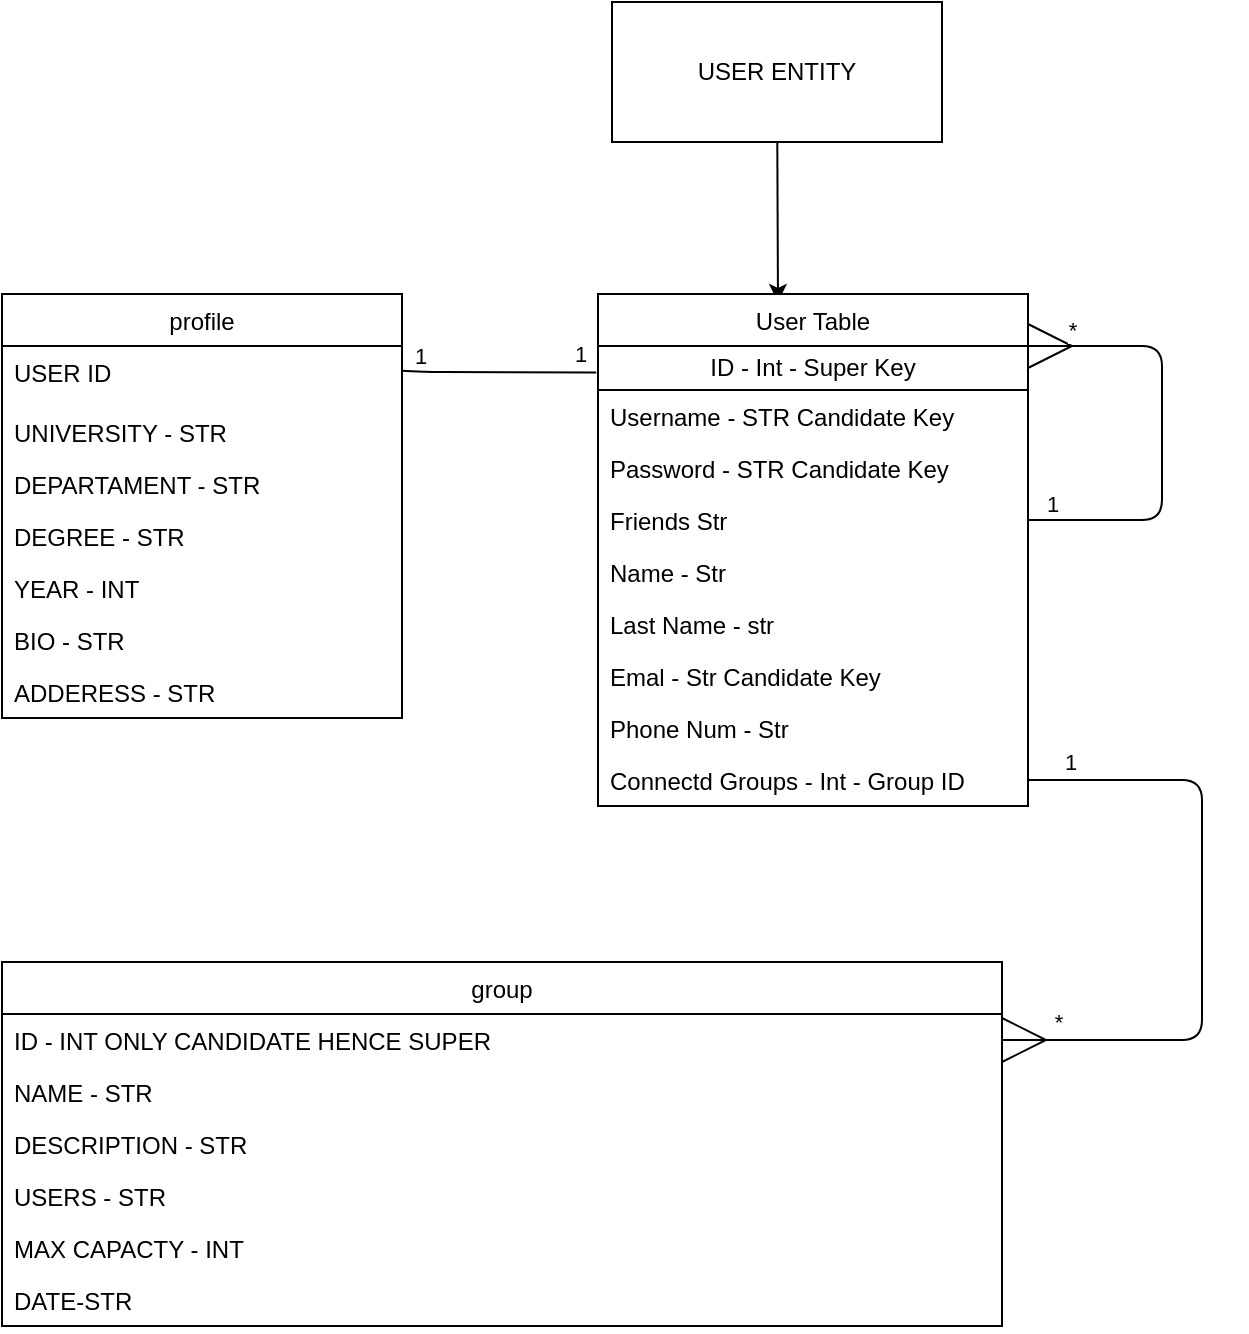 <mxfile>
    <diagram id="MQxsa0x2UIPvy5xY-XsA" name="Page-1">
        <mxGraphModel dx="719" dy="617" grid="1" gridSize="10" guides="1" tooltips="1" connect="1" arrows="1" fold="1" page="1" pageScale="1" pageWidth="850" pageHeight="1100" math="0" shadow="0">
            <root>
                <mxCell id="0"/>
                <mxCell id="1" parent="0"/>
                <mxCell id="94" value="group" style="swimlane;fontStyle=0;childLayout=stackLayout;horizontal=1;startSize=26;horizontalStack=0;resizeParent=1;resizeParentMax=0;resizeLast=0;collapsible=1;marginBottom=0;rounded=0;shadow=0;glass=0;comic=0;sketch=0;verticalAlign=top;" parent="1" vertex="1">
                    <mxGeometry x="20" y="560" width="500" height="182" as="geometry"/>
                </mxCell>
                <mxCell id="95" value="fun" style="swimlane;fontStyle=0;childLayout=stackLayout;horizontal=1;startSize=0;horizontalStack=0;resizeParent=1;resizeParentMax=0;resizeLast=0;collapsible=0;marginBottom=0;rounded=0;shadow=0;glass=0;comic=0;sketch=0;verticalAlign=top;swimlaneLine=0;swimlaneFillColor=none;fillColor=none;noLabel=1;overflow=visible;portConstraintRotation=0;snapToPoint=0;fixDash=0;perimeter=rectanglePerimeter;dropTarget=1;expand=0;deletable=1;" parent="94" vertex="1">
                    <mxGeometry y="26" width="500" height="156" as="geometry"/>
                </mxCell>
                <mxCell id="96" value="ID - INT ONLY CANDIDATE HENCE SUPER" style="text;strokeColor=none;fillColor=none;align=left;verticalAlign=top;spacingLeft=4;spacingRight=4;overflow=hidden;rotatable=0;points=[[0,0.5],[1,0.5]];portConstraint=eastwest;" parent="95" vertex="1">
                    <mxGeometry width="500" height="26" as="geometry"/>
                </mxCell>
                <mxCell id="97" value="NAME - STR" style="text;strokeColor=none;fillColor=none;align=left;verticalAlign=top;spacingLeft=4;spacingRight=4;overflow=hidden;rotatable=0;points=[[0,0.5],[1,0.5]];portConstraint=eastwest;" parent="95" vertex="1">
                    <mxGeometry y="26" width="500" height="26" as="geometry"/>
                </mxCell>
                <mxCell id="98" value="DESCRIPTION - STR" style="text;strokeColor=none;fillColor=none;align=left;verticalAlign=top;spacingLeft=4;spacingRight=4;overflow=hidden;rotatable=0;points=[[0,0.5],[1,0.5]];portConstraint=eastwest;" parent="95" vertex="1">
                    <mxGeometry y="52" width="500" height="26" as="geometry"/>
                </mxCell>
                <mxCell id="99" value="USERS - STR" style="text;strokeColor=none;fillColor=none;align=left;verticalAlign=top;spacingLeft=4;spacingRight=4;overflow=hidden;rotatable=0;points=[[0,0.5],[1,0.5]];portConstraint=eastwest;" parent="95" vertex="1">
                    <mxGeometry y="78" width="500" height="26" as="geometry"/>
                </mxCell>
                <mxCell id="100" value="MAX CAPACTY - INT" style="text;strokeColor=none;fillColor=none;align=left;verticalAlign=top;spacingLeft=4;spacingRight=4;overflow=hidden;rotatable=0;points=[[0,0.5],[1,0.5]];portConstraint=eastwest;" parent="95" vertex="1">
                    <mxGeometry y="104" width="500" height="26" as="geometry"/>
                </mxCell>
                <mxCell id="102" value="DATE-STR" style="text;strokeColor=none;fillColor=none;align=left;verticalAlign=top;spacingLeft=4;spacingRight=4;overflow=hidden;rotatable=0;points=[[0,0.5],[1,0.5]];portConstraint=eastwest;" parent="95" vertex="1">
                    <mxGeometry y="130" width="500" height="26" as="geometry"/>
                </mxCell>
                <mxCell id="163" value="" style="edgeStyle=none;html=1;" parent="1" source="126" edge="1">
                    <mxGeometry relative="1" as="geometry">
                        <mxPoint x="408" y="230" as="targetPoint"/>
                    </mxGeometry>
                </mxCell>
                <mxCell id="126" value="USER ENTITY" style="rounded=0;whiteSpace=wrap;html=1;" parent="1" vertex="1">
                    <mxGeometry x="325" y="80" width="165" height="70" as="geometry"/>
                </mxCell>
                <mxCell id="128" value="profile" style="swimlane;fontStyle=0;childLayout=stackLayout;horizontal=1;startSize=26;horizontalStack=0;resizeParent=1;resizeParentMax=0;resizeLast=0;collapsible=1;marginBottom=0;rounded=0;shadow=0;glass=0;comic=0;sketch=0;verticalAlign=top;" parent="1" vertex="1">
                    <mxGeometry x="20" y="226" width="200" height="212" as="geometry"/>
                </mxCell>
                <mxCell id="129" value="fun" style="swimlane;fontStyle=0;childLayout=stackLayout;horizontal=1;startSize=0;horizontalStack=0;resizeParent=1;resizeParentMax=0;resizeLast=0;collapsible=0;marginBottom=0;rounded=0;shadow=0;glass=0;comic=0;sketch=0;verticalAlign=top;swimlaneLine=0;swimlaneFillColor=none;fillColor=none;noLabel=1;overflow=visible;portConstraintRotation=0;snapToPoint=0;fixDash=0;perimeter=rectanglePerimeter;dropTarget=1;expand=0;deletable=1;" parent="128" vertex="1">
                    <mxGeometry y="26" width="200" height="186" as="geometry"/>
                </mxCell>
                <mxCell id="139" value="USER ID" style="text;strokeColor=none;fillColor=none;align=left;verticalAlign=top;spacingLeft=4;spacingRight=4;overflow=hidden;rotatable=0;points=[[0,0.5],[1,0.5]];portConstraint=eastwest;" parent="129" vertex="1">
                    <mxGeometry width="200" height="30" as="geometry"/>
                </mxCell>
                <mxCell id="130" value="UNIVERSITY - STR" style="text;strokeColor=none;fillColor=none;align=left;verticalAlign=top;spacingLeft=4;spacingRight=4;overflow=hidden;rotatable=0;points=[[0,0.5],[1,0.5]];portConstraint=eastwest;" parent="129" vertex="1">
                    <mxGeometry y="30" width="200" height="26" as="geometry"/>
                </mxCell>
                <mxCell id="131" value="DEPARTAMENT - STR" style="text;strokeColor=none;fillColor=none;align=left;verticalAlign=top;spacingLeft=4;spacingRight=4;overflow=hidden;rotatable=0;points=[[0,0.5],[1,0.5]];portConstraint=eastwest;" parent="129" vertex="1">
                    <mxGeometry y="56" width="200" height="26" as="geometry"/>
                </mxCell>
                <mxCell id="133" value="DEGREE - STR" style="text;strokeColor=none;fillColor=none;align=left;verticalAlign=top;spacingLeft=4;spacingRight=4;overflow=hidden;rotatable=0;points=[[0,0.5],[1,0.5]];portConstraint=eastwest;" parent="129" vertex="1">
                    <mxGeometry y="82" width="200" height="26" as="geometry"/>
                </mxCell>
                <mxCell id="134" value="YEAR - INT" style="text;strokeColor=none;fillColor=none;align=left;verticalAlign=top;spacingLeft=4;spacingRight=4;overflow=hidden;rotatable=0;points=[[0,0.5],[1,0.5]];portConstraint=eastwest;" parent="129" vertex="1">
                    <mxGeometry y="108" width="200" height="26" as="geometry"/>
                </mxCell>
                <mxCell id="135" value="BIO - STR" style="text;strokeColor=none;fillColor=none;align=left;verticalAlign=top;spacingLeft=4;spacingRight=4;overflow=hidden;rotatable=0;points=[[0,0.5],[1,0.5]];portConstraint=eastwest;" parent="129" vertex="1">
                    <mxGeometry y="134" width="200" height="26" as="geometry"/>
                </mxCell>
                <mxCell id="136" value="ADDERESS - STR" style="text;strokeColor=none;fillColor=none;align=left;verticalAlign=top;spacingLeft=4;spacingRight=4;overflow=hidden;rotatable=0;points=[[0,0.5],[1,0.5]];portConstraint=eastwest;" parent="129" vertex="1">
                    <mxGeometry y="160" width="200" height="26" as="geometry"/>
                </mxCell>
                <mxCell id="74" value="User Table" style="swimlane;fontStyle=0;childLayout=stackLayout;horizontal=1;startSize=26;horizontalStack=0;resizeParent=1;resizeParentMax=0;resizeLast=0;collapsible=1;marginBottom=0;rounded=0;shadow=0;glass=0;comic=0;sketch=0;verticalAlign=top;" parent="1" vertex="1">
                    <mxGeometry x="318" y="226" width="215" height="256" as="geometry"/>
                </mxCell>
                <mxCell id="75" value="fun" style="swimlane;fontStyle=0;childLayout=stackLayout;horizontal=1;startSize=0;horizontalStack=0;resizeParent=1;resizeParentMax=0;resizeLast=0;collapsible=0;marginBottom=0;rounded=0;shadow=0;glass=0;comic=0;sketch=0;verticalAlign=top;swimlaneLine=0;swimlaneFillColor=none;fillColor=none;noLabel=1;overflow=visible;portConstraintRotation=0;snapToPoint=0;fixDash=0;perimeter=rectanglePerimeter;dropTarget=1;expand=0;deletable=1;" parent="74" vertex="1">
                    <mxGeometry y="26" width="215" height="230" as="geometry"/>
                </mxCell>
                <mxCell id="92" value="ID - Int - Super Key" style="rounded=0;whiteSpace=wrap;html=1;" parent="75" vertex="1">
                    <mxGeometry width="215" height="22" as="geometry"/>
                </mxCell>
                <mxCell id="76" value="Username - STR Candidate Key" style="text;strokeColor=none;fillColor=none;align=left;verticalAlign=top;spacingLeft=4;spacingRight=4;overflow=hidden;rotatable=0;points=[[0,0.5],[1,0.5]];portConstraint=eastwest;" parent="75" vertex="1">
                    <mxGeometry y="22" width="215" height="26" as="geometry"/>
                </mxCell>
                <mxCell id="77" value="Password - STR Candidate Key" style="text;strokeColor=none;fillColor=none;align=left;verticalAlign=top;spacingLeft=4;spacingRight=4;overflow=hidden;rotatable=0;points=[[0,0.5],[1,0.5]];portConstraint=eastwest;" parent="75" vertex="1">
                    <mxGeometry y="48" width="215" height="26" as="geometry"/>
                </mxCell>
                <mxCell id="78" value="Friends Str" style="text;strokeColor=none;fillColor=none;align=left;verticalAlign=top;spacingLeft=4;spacingRight=4;overflow=hidden;rotatable=0;points=[[0,0.5],[1,0.5]];portConstraint=eastwest;" parent="75" vertex="1">
                    <mxGeometry y="74" width="215" height="26" as="geometry"/>
                </mxCell>
                <mxCell id="79" value="Name - Str" style="text;strokeColor=none;fillColor=none;align=left;verticalAlign=top;spacingLeft=4;spacingRight=4;overflow=hidden;rotatable=0;points=[[0,0.5],[1,0.5]];portConstraint=eastwest;" parent="75" vertex="1">
                    <mxGeometry y="100" width="215" height="26" as="geometry"/>
                </mxCell>
                <mxCell id="80" value="Last Name - str" style="text;strokeColor=none;fillColor=none;align=left;verticalAlign=top;spacingLeft=4;spacingRight=4;overflow=hidden;rotatable=0;points=[[0,0.5],[1,0.5]];portConstraint=eastwest;" parent="75" vertex="1">
                    <mxGeometry y="126" width="215" height="26" as="geometry"/>
                </mxCell>
                <mxCell id="81" value="Emal - Str Candidate Key&#10;" style="text;strokeColor=none;fillColor=none;align=left;verticalAlign=top;spacingLeft=4;spacingRight=4;overflow=hidden;rotatable=0;points=[[0,0.5],[1,0.5]];portConstraint=eastwest;" parent="75" vertex="1">
                    <mxGeometry y="152" width="215" height="26" as="geometry"/>
                </mxCell>
                <mxCell id="82" value="Phone Num - Str" style="text;strokeColor=none;fillColor=none;align=left;verticalAlign=top;spacingLeft=4;spacingRight=4;overflow=hidden;rotatable=0;points=[[0,0.5],[1,0.5]];portConstraint=eastwest;" parent="75" vertex="1">
                    <mxGeometry y="178" width="215" height="26" as="geometry"/>
                </mxCell>
                <mxCell id="84" value="Connectd Groups - Int - Group ID" style="text;strokeColor=none;fillColor=none;align=left;verticalAlign=top;spacingLeft=4;spacingRight=4;overflow=hidden;rotatable=0;points=[[0,0.5],[1,0.5]];portConstraint=eastwest;" parent="75" vertex="1">
                    <mxGeometry y="204" width="215" height="26" as="geometry"/>
                </mxCell>
                <mxCell id="166" style="edgeStyle=none;html=1;exitX=1;exitY=0;exitDx=0;exitDy=0;startArrow=ERmany;startFill=0;endArrow=none;endFill=0;entryX=1;entryY=0.5;entryDx=0;entryDy=0;startSize=20;" edge="1" parent="75" source="75" target="78">
                    <mxGeometry relative="1" as="geometry">
                        <mxPoint x="272" y="38" as="targetPoint"/>
                        <Array as="points">
                            <mxPoint x="282"/>
                            <mxPoint x="282" y="87"/>
                        </Array>
                    </mxGeometry>
                </mxCell>
                <mxCell id="167" value="*" style="edgeLabel;html=1;align=center;verticalAlign=middle;resizable=0;points=[];" vertex="1" connectable="0" parent="166">
                    <mxGeometry x="-0.82" y="2" relative="1" as="geometry">
                        <mxPoint x="2" y="-6" as="offset"/>
                    </mxGeometry>
                </mxCell>
                <mxCell id="168" value="1" style="edgeLabel;html=1;align=center;verticalAlign=middle;resizable=0;points=[];" vertex="1" connectable="0" parent="166">
                    <mxGeometry x="0.883" relative="1" as="geometry">
                        <mxPoint x="-1" y="-8" as="offset"/>
                    </mxGeometry>
                </mxCell>
                <mxCell id="157" value="" style="endArrow=ERmany;html=1;exitX=1;exitY=0.5;exitDx=0;exitDy=0;entryX=1;entryY=0.5;entryDx=0;entryDy=0;edgeStyle=orthogonalEdgeStyle;endFill=0;endSize=20;" parent="1" source="84" target="96" edge="1">
                    <mxGeometry width="50" height="50" relative="1" as="geometry">
                        <mxPoint x="610" y="520" as="sourcePoint"/>
                        <mxPoint x="600" y="390" as="targetPoint"/>
                        <Array as="points">
                            <mxPoint x="620" y="469"/>
                            <mxPoint x="620" y="599"/>
                        </Array>
                    </mxGeometry>
                </mxCell>
                <mxCell id="169" value="1" style="edgeLabel;html=1;align=center;verticalAlign=middle;resizable=0;points=[];" vertex="1" connectable="0" parent="157">
                    <mxGeometry x="-0.852" y="-1" relative="1" as="geometry">
                        <mxPoint x="-3" y="-10" as="offset"/>
                    </mxGeometry>
                </mxCell>
                <mxCell id="170" value="*" style="edgeLabel;html=1;align=center;verticalAlign=middle;resizable=0;points=[];" vertex="1" connectable="0" parent="157">
                    <mxGeometry x="0.82" y="-1" relative="1" as="geometry">
                        <mxPoint x="-1" y="-8" as="offset"/>
                    </mxGeometry>
                </mxCell>
                <mxCell id="162" value="" style="endArrow=none;startArrow=none;html=1;exitX=0.999;exitY=0.412;exitDx=0;exitDy=0;entryX=-0.004;entryY=0.601;entryDx=0;entryDy=0;entryPerimeter=0;exitPerimeter=0;endFill=0;startFill=0;" parent="1" source="139" target="92" edge="1">
                    <mxGeometry width="50" height="50" relative="1" as="geometry">
                        <mxPoint x="280" y="440" as="sourcePoint"/>
                        <mxPoint x="330" y="390" as="targetPoint"/>
                        <Array as="points">
                            <mxPoint x="230" y="265"/>
                        </Array>
                    </mxGeometry>
                </mxCell>
                <mxCell id="164" value="1" style="edgeLabel;html=1;align=center;verticalAlign=middle;resizable=0;points=[];" vertex="1" connectable="0" parent="162">
                    <mxGeometry x="-0.611" y="-2" relative="1" as="geometry">
                        <mxPoint x="-10" y="-10" as="offset"/>
                    </mxGeometry>
                </mxCell>
                <mxCell id="165" value="1" style="edgeLabel;html=1;align=center;verticalAlign=middle;resizable=0;points=[];" vertex="1" connectable="0" parent="162">
                    <mxGeometry x="0.777" relative="1" as="geometry">
                        <mxPoint x="2" y="-9" as="offset"/>
                    </mxGeometry>
                </mxCell>
            </root>
        </mxGraphModel>
    </diagram>
</mxfile>